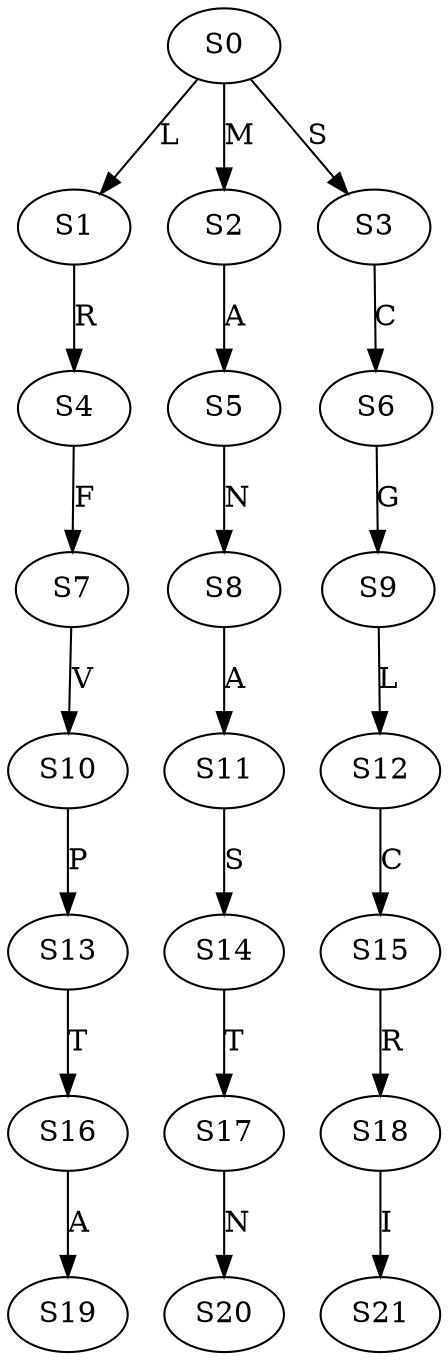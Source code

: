 strict digraph  {
	S0 -> S1 [ label = L ];
	S0 -> S2 [ label = M ];
	S0 -> S3 [ label = S ];
	S1 -> S4 [ label = R ];
	S2 -> S5 [ label = A ];
	S3 -> S6 [ label = C ];
	S4 -> S7 [ label = F ];
	S5 -> S8 [ label = N ];
	S6 -> S9 [ label = G ];
	S7 -> S10 [ label = V ];
	S8 -> S11 [ label = A ];
	S9 -> S12 [ label = L ];
	S10 -> S13 [ label = P ];
	S11 -> S14 [ label = S ];
	S12 -> S15 [ label = C ];
	S13 -> S16 [ label = T ];
	S14 -> S17 [ label = T ];
	S15 -> S18 [ label = R ];
	S16 -> S19 [ label = A ];
	S17 -> S20 [ label = N ];
	S18 -> S21 [ label = I ];
}
